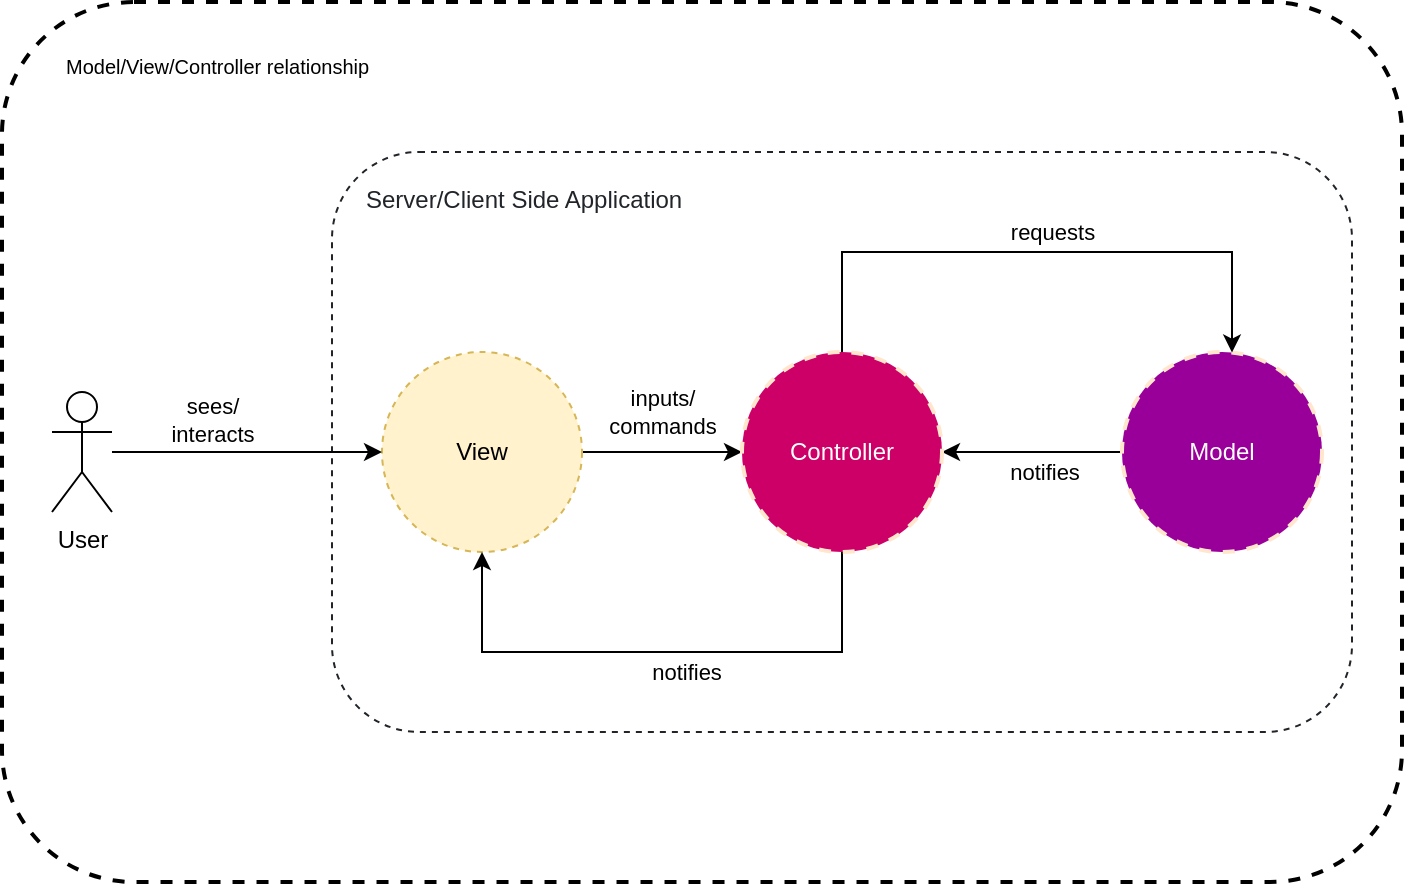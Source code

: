 <mxfile version="15.3.2" type="device" pages="3"><diagram id="n0YKMMGivlOObC2pe9E_" name="MVC"><mxGraphModel dx="1102" dy="548" grid="1" gridSize="10" guides="1" tooltips="1" connect="1" arrows="1" fold="1" page="1" pageScale="1" pageWidth="850" pageHeight="1100" math="0" shadow="0"><root><mxCell id="0"/><mxCell id="1" parent="0"/><mxCell id="IoThQXR5HfOKVEEhxN1g-1" value="Model/View/Controller relationship " style="rounded=1;whiteSpace=wrap;html=1;dashed=1;fontSize=10;strokeWidth=2;fillColor=none;verticalAlign=top;spacingLeft=30;align=left;spacingTop=20;" parent="1" vertex="1"><mxGeometry x="80" y="40" width="700" height="440" as="geometry"/></mxCell><mxCell id="IoThQXR5HfOKVEEhxN1g-2" value="Server/Client Side Application" style="rounded=1;whiteSpace=wrap;html=1;fillColor=none;strokeColor=#212529;align=left;verticalAlign=top;spacingLeft=15;spacingTop=10;fontColor=#212529;dashed=1;" parent="1" vertex="1"><mxGeometry x="245" y="115" width="510" height="290" as="geometry"/></mxCell><mxCell id="IoThQXR5HfOKVEEhxN1g-3" style="edgeStyle=orthogonalEdgeStyle;rounded=0;orthogonalLoop=1;jettySize=auto;html=1;fontColor=#000000;" parent="1" source="IoThQXR5HfOKVEEhxN1g-5" target="IoThQXR5HfOKVEEhxN1g-13" edge="1"><mxGeometry relative="1" as="geometry"/></mxCell><mxCell id="IoThQXR5HfOKVEEhxN1g-4" value="inputs/&lt;br&gt;commands" style="edgeLabel;html=1;align=center;verticalAlign=middle;resizable=0;points=[];fontColor=#000000;labelBackgroundColor=none;" parent="IoThQXR5HfOKVEEhxN1g-3" vertex="1" connectable="0"><mxGeometry x="-0.275" y="2" relative="1" as="geometry"><mxPoint x="11" y="-18" as="offset"/></mxGeometry></mxCell><mxCell id="IoThQXR5HfOKVEEhxN1g-5" value="View" style="ellipse;whiteSpace=wrap;html=1;aspect=fixed;fillColor=#fff2cc;strokeColor=#d6b656;dashed=1;" parent="1" vertex="1"><mxGeometry x="270" y="215" width="100" height="100" as="geometry"/></mxCell><mxCell id="IoThQXR5HfOKVEEhxN1g-6" style="edgeStyle=orthogonalEdgeStyle;rounded=0;orthogonalLoop=1;jettySize=auto;html=1;fontColor=#000000;" parent="1" source="IoThQXR5HfOKVEEhxN1g-8" target="IoThQXR5HfOKVEEhxN1g-13" edge="1"><mxGeometry relative="1" as="geometry"><Array as="points"><mxPoint x="600" y="265"/><mxPoint x="600" y="265"/></Array></mxGeometry></mxCell><mxCell id="IoThQXR5HfOKVEEhxN1g-7" value="notifies" style="edgeLabel;html=1;align=center;verticalAlign=middle;resizable=0;points=[];fontColor=#000000;labelBackgroundColor=none;" parent="IoThQXR5HfOKVEEhxN1g-6" vertex="1" connectable="0"><mxGeometry x="-0.174" y="2" relative="1" as="geometry"><mxPoint x="-2" y="8" as="offset"/></mxGeometry></mxCell><mxCell id="IoThQXR5HfOKVEEhxN1g-8" value="Model" style="ellipse;whiteSpace=wrap;html=1;aspect=fixed;dashed=1;strokeColor=#FFE6CC;strokeWidth=2;fillColor=#990099;fontColor=#FFFFFF;" parent="1" vertex="1"><mxGeometry x="640" y="215" width="100" height="100" as="geometry"/></mxCell><mxCell id="IoThQXR5HfOKVEEhxN1g-9" style="edgeStyle=orthogonalEdgeStyle;rounded=0;orthogonalLoop=1;jettySize=auto;html=1;fontColor=#000000;" parent="1" source="IoThQXR5HfOKVEEhxN1g-13" target="IoThQXR5HfOKVEEhxN1g-8" edge="1"><mxGeometry relative="1" as="geometry"><Array as="points"><mxPoint x="500" y="165"/><mxPoint x="695" y="165"/></Array></mxGeometry></mxCell><mxCell id="IoThQXR5HfOKVEEhxN1g-10" value="requests" style="edgeLabel;html=1;align=center;verticalAlign=middle;resizable=0;points=[];fontColor=#000000;labelBackgroundColor=none;" parent="IoThQXR5HfOKVEEhxN1g-9" vertex="1" connectable="0"><mxGeometry x="0.047" y="-1" relative="1" as="geometry"><mxPoint y="-11" as="offset"/></mxGeometry></mxCell><mxCell id="IoThQXR5HfOKVEEhxN1g-11" style="edgeStyle=orthogonalEdgeStyle;rounded=0;orthogonalLoop=1;jettySize=auto;html=1;entryX=0.5;entryY=1;entryDx=0;entryDy=0;fontColor=#000000;" parent="1" source="IoThQXR5HfOKVEEhxN1g-13" target="IoThQXR5HfOKVEEhxN1g-5" edge="1"><mxGeometry relative="1" as="geometry"><Array as="points"><mxPoint x="500" y="365"/><mxPoint x="320" y="365"/></Array></mxGeometry></mxCell><mxCell id="IoThQXR5HfOKVEEhxN1g-12" value="notifies" style="edgeLabel;html=1;align=center;verticalAlign=middle;resizable=0;points=[];fontColor=#000000;labelBackgroundColor=none;" parent="IoThQXR5HfOKVEEhxN1g-11" vertex="1" connectable="0"><mxGeometry x="-0.131" y="1" relative="1" as="geometry"><mxPoint x="-7" y="9" as="offset"/></mxGeometry></mxCell><mxCell id="IoThQXR5HfOKVEEhxN1g-13" value="Controller" style="ellipse;whiteSpace=wrap;html=1;aspect=fixed;dashed=1;strokeColor=#FFE6CC;strokeWidth=2;fillColor=#CC0066;fontColor=#FFFFFF;" parent="1" vertex="1"><mxGeometry x="450" y="215" width="100" height="100" as="geometry"/></mxCell><mxCell id="IoThQXR5HfOKVEEhxN1g-14" style="edgeStyle=orthogonalEdgeStyle;rounded=0;orthogonalLoop=1;jettySize=auto;html=1;fontColor=#000000;" parent="1" source="IoThQXR5HfOKVEEhxN1g-16" target="IoThQXR5HfOKVEEhxN1g-5" edge="1"><mxGeometry relative="1" as="geometry"/></mxCell><mxCell id="IoThQXR5HfOKVEEhxN1g-15" value="sees/&lt;br&gt;interacts" style="edgeLabel;html=1;align=center;verticalAlign=middle;resizable=0;points=[];fontColor=#000000;labelBackgroundColor=none;" parent="IoThQXR5HfOKVEEhxN1g-14" vertex="1" connectable="0"><mxGeometry x="-0.229" relative="1" as="geometry"><mxPoint x="-2" y="-16" as="offset"/></mxGeometry></mxCell><mxCell id="IoThQXR5HfOKVEEhxN1g-16" value="User" style="shape=umlActor;verticalLabelPosition=bottom;verticalAlign=top;html=1;outlineConnect=0;labelBackgroundColor=none;fontColor=#000000;strokeColor=default;fillColor=none;" parent="1" vertex="1"><mxGeometry x="105" y="235" width="30" height="60" as="geometry"/></mxCell></root></mxGraphModel></diagram><diagram name="MVC-business-data-access" id="8Wg0ZcJxA5dQbTEpd0X_"><mxGraphModel dx="1574" dy="783" grid="1" gridSize="10" guides="1" tooltips="1" connect="1" arrows="1" fold="1" page="1" pageScale="1" pageWidth="850" pageHeight="1100" math="0" shadow="0"><root><mxCell id="5IZd-X4s491Rl0GKfe9B-0"/><mxCell id="5IZd-X4s491Rl0GKfe9B-1" parent="5IZd-X4s491Rl0GKfe9B-0"/><mxCell id="5IZd-X4s491Rl0GKfe9B-2" value="Model/View/Controller relationship " style="rounded=1;whiteSpace=wrap;html=1;dashed=1;fontSize=10;strokeWidth=2;fillColor=none;verticalAlign=top;spacingLeft=30;align=left;spacingTop=20;" vertex="1" parent="5IZd-X4s491Rl0GKfe9B-1"><mxGeometry x="10" y="10" width="1000" height="430" as="geometry"/></mxCell><mxCell id="5IZd-X4s491Rl0GKfe9B-3" value="Server/Client Side Application" style="rounded=1;whiteSpace=wrap;html=1;fillColor=none;strokeColor=#212529;align=left;verticalAlign=top;spacingLeft=15;spacingTop=10;fontColor=#212529;dashed=1;" vertex="1" parent="5IZd-X4s491Rl0GKfe9B-1"><mxGeometry x="182.5" y="85" width="795" height="290" as="geometry"/></mxCell><mxCell id="b3rIeQr_m6Rq-FMqcNCS-2" style="edgeStyle=orthogonalEdgeStyle;rounded=0;orthogonalLoop=1;jettySize=auto;html=1;entryX=1;entryY=0.5;entryDx=0;entryDy=0;fontSize=11;" edge="1" parent="5IZd-X4s491Rl0GKfe9B-1" source="5IZd-X4s491Rl0GKfe9B-23" target="5IZd-X4s491Rl0GKfe9B-14"><mxGeometry relative="1" as="geometry"><mxPoint x="507.5" y="235" as="targetPoint"/></mxGeometry></mxCell><mxCell id="b3rIeQr_m6Rq-FMqcNCS-3" value="notifies" style="edgeLabel;html=1;align=center;verticalAlign=middle;resizable=0;points=[];fontSize=11;labelBackgroundColor=none;" vertex="1" connectable="0" parent="b3rIeQr_m6Rq-FMqcNCS-2"><mxGeometry x="-0.224" y="-1" relative="1" as="geometry"><mxPoint x="-11" y="16" as="offset"/></mxGeometry></mxCell><mxCell id="5IZd-X4s491Rl0GKfe9B-23" value="&lt;div style=&quot;font-size: 11px&quot;&gt;Model&lt;br&gt;&lt;/div&gt;" style="rounded=1;whiteSpace=wrap;html=1;fontSize=11;verticalAlign=bottom;align=left;spacingLeft=15;spacingBottom=5;fillColor=none;strokeColor=#990099;" vertex="1" parent="5IZd-X4s491Rl0GKfe9B-1"><mxGeometry x="587.5" y="155" width="270" height="160" as="geometry"/></mxCell><mxCell id="5IZd-X4s491Rl0GKfe9B-4" style="edgeStyle=orthogonalEdgeStyle;rounded=0;orthogonalLoop=1;jettySize=auto;html=1;fontColor=#000000;" edge="1" parent="5IZd-X4s491Rl0GKfe9B-1" source="5IZd-X4s491Rl0GKfe9B-6" target="5IZd-X4s491Rl0GKfe9B-14"><mxGeometry relative="1" as="geometry"/></mxCell><mxCell id="5IZd-X4s491Rl0GKfe9B-5" value="inputs/&lt;br&gt;commands" style="edgeLabel;html=1;align=center;verticalAlign=middle;resizable=0;points=[];fontColor=#000000;labelBackgroundColor=none;" vertex="1" connectable="0" parent="5IZd-X4s491Rl0GKfe9B-4"><mxGeometry x="-0.275" y="2" relative="1" as="geometry"><mxPoint x="11" y="-18" as="offset"/></mxGeometry></mxCell><mxCell id="5IZd-X4s491Rl0GKfe9B-6" value="View" style="ellipse;whiteSpace=wrap;html=1;aspect=fixed;fillColor=#fff2cc;strokeColor=#d6b656;dashed=1;" vertex="1" parent="5IZd-X4s491Rl0GKfe9B-1"><mxGeometry x="207.5" y="185" width="100" height="100" as="geometry"/></mxCell><mxCell id="5IZd-X4s491Rl0GKfe9B-12" style="edgeStyle=orthogonalEdgeStyle;rounded=0;orthogonalLoop=1;jettySize=auto;html=1;entryX=0.5;entryY=1;entryDx=0;entryDy=0;fontColor=#000000;" edge="1" parent="5IZd-X4s491Rl0GKfe9B-1" source="5IZd-X4s491Rl0GKfe9B-14" target="5IZd-X4s491Rl0GKfe9B-6"><mxGeometry relative="1" as="geometry"><Array as="points"><mxPoint x="437.5" y="335"/><mxPoint x="257.5" y="335"/></Array></mxGeometry></mxCell><mxCell id="5IZd-X4s491Rl0GKfe9B-13" value="notifies" style="edgeLabel;html=1;align=center;verticalAlign=middle;resizable=0;points=[];fontColor=#000000;labelBackgroundColor=none;" vertex="1" connectable="0" parent="5IZd-X4s491Rl0GKfe9B-12"><mxGeometry x="-0.131" y="1" relative="1" as="geometry"><mxPoint x="-7" y="9" as="offset"/></mxGeometry></mxCell><mxCell id="b3rIeQr_m6Rq-FMqcNCS-0" style="edgeStyle=orthogonalEdgeStyle;rounded=0;orthogonalLoop=1;jettySize=auto;html=1;entryX=0.5;entryY=0;entryDx=0;entryDy=0;fontSize=11;" edge="1" parent="5IZd-X4s491Rl0GKfe9B-1" source="5IZd-X4s491Rl0GKfe9B-14" target="5IZd-X4s491Rl0GKfe9B-23"><mxGeometry relative="1" as="geometry"><Array as="points"><mxPoint x="437.5" y="120"/><mxPoint x="722.5" y="120"/></Array></mxGeometry></mxCell><mxCell id="b3rIeQr_m6Rq-FMqcNCS-1" value="requests" style="edgeLabel;html=1;align=center;verticalAlign=middle;resizable=0;points=[];fontSize=11;labelBackgroundColor=none;" vertex="1" connectable="0" parent="b3rIeQr_m6Rq-FMqcNCS-0"><mxGeometry x="0.28" y="-2" relative="1" as="geometry"><mxPoint x="-32" y="-12" as="offset"/></mxGeometry></mxCell><mxCell id="5IZd-X4s491Rl0GKfe9B-14" value="Controller" style="ellipse;whiteSpace=wrap;html=1;aspect=fixed;dashed=1;strokeColor=#FFE6CC;strokeWidth=2;fillColor=#CC0066;fontColor=#FFFFFF;" vertex="1" parent="5IZd-X4s491Rl0GKfe9B-1"><mxGeometry x="387.5" y="185" width="100" height="100" as="geometry"/></mxCell><mxCell id="5IZd-X4s491Rl0GKfe9B-15" style="edgeStyle=orthogonalEdgeStyle;rounded=0;orthogonalLoop=1;jettySize=auto;html=1;fontColor=#000000;" edge="1" parent="5IZd-X4s491Rl0GKfe9B-1" source="5IZd-X4s491Rl0GKfe9B-17" target="5IZd-X4s491Rl0GKfe9B-6"><mxGeometry relative="1" as="geometry"/></mxCell><mxCell id="5IZd-X4s491Rl0GKfe9B-16" value="sees/&lt;br&gt;interacts" style="edgeLabel;html=1;align=center;verticalAlign=middle;resizable=0;points=[];fontColor=#000000;labelBackgroundColor=none;" vertex="1" connectable="0" parent="5IZd-X4s491Rl0GKfe9B-15"><mxGeometry x="-0.229" relative="1" as="geometry"><mxPoint x="-2" y="-16" as="offset"/></mxGeometry></mxCell><mxCell id="5IZd-X4s491Rl0GKfe9B-17" value="User" style="shape=umlActor;verticalLabelPosition=bottom;verticalAlign=top;html=1;outlineConnect=0;labelBackgroundColor=none;fontColor=#000000;strokeColor=default;fillColor=none;" vertex="1" parent="5IZd-X4s491Rl0GKfe9B-1"><mxGeometry x="42.5" y="205" width="30" height="60" as="geometry"/></mxCell><mxCell id="5IZd-X4s491Rl0GKfe9B-22" style="edgeStyle=orthogonalEdgeStyle;rounded=0;orthogonalLoop=1;jettySize=auto;html=1;fontSize=11;" edge="1" parent="5IZd-X4s491Rl0GKfe9B-1" source="5IZd-X4s491Rl0GKfe9B-19" target="5IZd-X4s491Rl0GKfe9B-20"><mxGeometry relative="1" as="geometry"/></mxCell><mxCell id="5IZd-X4s491Rl0GKfe9B-19" value="Data Access" style="ellipse;whiteSpace=wrap;html=1;aspect=fixed;dashed=1;strokeColor=#FFE6CC;strokeWidth=2;fillColor=#990099;fontColor=#FFFFFF;" vertex="1" parent="5IZd-X4s491Rl0GKfe9B-1"><mxGeometry x="732.5" y="185" width="100" height="100" as="geometry"/></mxCell><mxCell id="5IZd-X4s491Rl0GKfe9B-20" value="Database" style="shape=cylinder3;whiteSpace=wrap;html=1;boundedLbl=1;backgroundOutline=1;size=15;fontSize=11;fillColor=#fad7ac;strokeColor=#b46504;" vertex="1" parent="5IZd-X4s491Rl0GKfe9B-1"><mxGeometry x="897.5" y="195" width="60" height="80" as="geometry"/></mxCell><mxCell id="5IZd-X4s491Rl0GKfe9B-27" value="&lt;div&gt;Business&lt;/div&gt;&lt;div&gt;Logic&lt;/div&gt;" style="ellipse;whiteSpace=wrap;html=1;aspect=fixed;dashed=1;strokeColor=#FFE6CC;strokeWidth=2;fillColor=#990099;fontColor=#FFFFFF;" vertex="1" parent="5IZd-X4s491Rl0GKfe9B-1"><mxGeometry x="612.5" y="185" width="100" height="100" as="geometry"/></mxCell></root></mxGraphModel></diagram><diagram id="mJWXbi_9F8EOZ9-1gJoA" name="REST"><mxGraphModel dx="1102" dy="548" grid="1" gridSize="10" guides="1" tooltips="1" connect="1" arrows="1" fold="1" page="1" pageScale="1" pageWidth="850" pageHeight="1100" math="0" shadow="0"><root><mxCell id="_4FUsA6yX2Y-DoxEIKtN-0"/><mxCell id="_4FUsA6yX2Y-DoxEIKtN-1" parent="_4FUsA6yX2Y-DoxEIKtN-0"/><mxCell id="vKtFVqi_pkYhY02_-13t-3" value="REST Architecture" style="rounded=1;whiteSpace=wrap;html=1;dashed=1;fontColor=#212529;strokeColor=#212529;fillColor=none;align=left;verticalAlign=top;spacingLeft=15;spacingTop=15;" parent="_4FUsA6yX2Y-DoxEIKtN-1" vertex="1"><mxGeometry x="50" y="70" width="460" height="340" as="geometry"/></mxCell><mxCell id="N-UykLqKk7CatuFYu_0T-0" value="&lt;div&gt;Application/&lt;/div&gt;&lt;div&gt;System&lt;/div&gt;" style="ellipse;whiteSpace=wrap;html=1;aspect=fixed;fillColor=#fff2cc;strokeColor=#d6b656;dashed=1;" parent="_4FUsA6yX2Y-DoxEIKtN-1" vertex="1"><mxGeometry x="140" y="260" width="100" height="100" as="geometry"/></mxCell><mxCell id="N-UykLqKk7CatuFYu_0T-1" value="&lt;div&gt;Application/&lt;/div&gt;&lt;div&gt;System&lt;/div&gt;" style="ellipse;whiteSpace=wrap;html=1;aspect=fixed;fillColor=#fff2cc;strokeColor=#d6b656;dashed=1;" parent="_4FUsA6yX2Y-DoxEIKtN-1" vertex="1"><mxGeometry x="320" y="260" width="100" height="100" as="geometry"/></mxCell><mxCell id="N-UykLqKk7CatuFYu_0T-2" value="&lt;div&gt;Application/&lt;/div&gt;&lt;div&gt;System&lt;/div&gt;" style="ellipse;whiteSpace=wrap;html=1;aspect=fixed;fillColor=#fff2cc;strokeColor=#d6b656;dashed=1;" parent="_4FUsA6yX2Y-DoxEIKtN-1" vertex="1"><mxGeometry x="230" y="120" width="100" height="100" as="geometry"/></mxCell><mxCell id="vKtFVqi_pkYhY02_-13t-0" value="" style="endArrow=classic;startArrow=classic;html=1;fontColor=#212529;entryX=0.5;entryY=0;entryDx=0;entryDy=0;exitX=1;exitY=1;exitDx=0;exitDy=0;" parent="_4FUsA6yX2Y-DoxEIKtN-1" source="N-UykLqKk7CatuFYu_0T-2" target="N-UykLqKk7CatuFYu_0T-1" edge="1"><mxGeometry width="50" height="50" relative="1" as="geometry"><mxPoint x="315" y="200" as="sourcePoint"/><mxPoint x="370" y="260" as="targetPoint"/></mxGeometry></mxCell><mxCell id="vKtFVqi_pkYhY02_-13t-1" value="" style="endArrow=classic;startArrow=classic;html=1;fontColor=#212529;exitX=0.5;exitY=0;exitDx=0;exitDy=0;" parent="_4FUsA6yX2Y-DoxEIKtN-1" source="N-UykLqKk7CatuFYu_0T-0" target="N-UykLqKk7CatuFYu_0T-2" edge="1"><mxGeometry width="50" height="50" relative="1" as="geometry"><mxPoint x="325.355" y="215.355" as="sourcePoint"/><mxPoint x="245" y="205" as="targetPoint"/></mxGeometry></mxCell><mxCell id="vKtFVqi_pkYhY02_-13t-2" value="" style="endArrow=classic;startArrow=classic;html=1;fontColor=#212529;exitX=1;exitY=0.5;exitDx=0;exitDy=0;entryX=0;entryY=0.5;entryDx=0;entryDy=0;" parent="_4FUsA6yX2Y-DoxEIKtN-1" source="N-UykLqKk7CatuFYu_0T-0" target="N-UykLqKk7CatuFYu_0T-1" edge="1"><mxGeometry width="50" height="50" relative="1" as="geometry"><mxPoint x="200" y="270" as="sourcePoint"/><mxPoint x="254.645" y="215.355" as="targetPoint"/></mxGeometry></mxCell></root></mxGraphModel></diagram></mxfile>